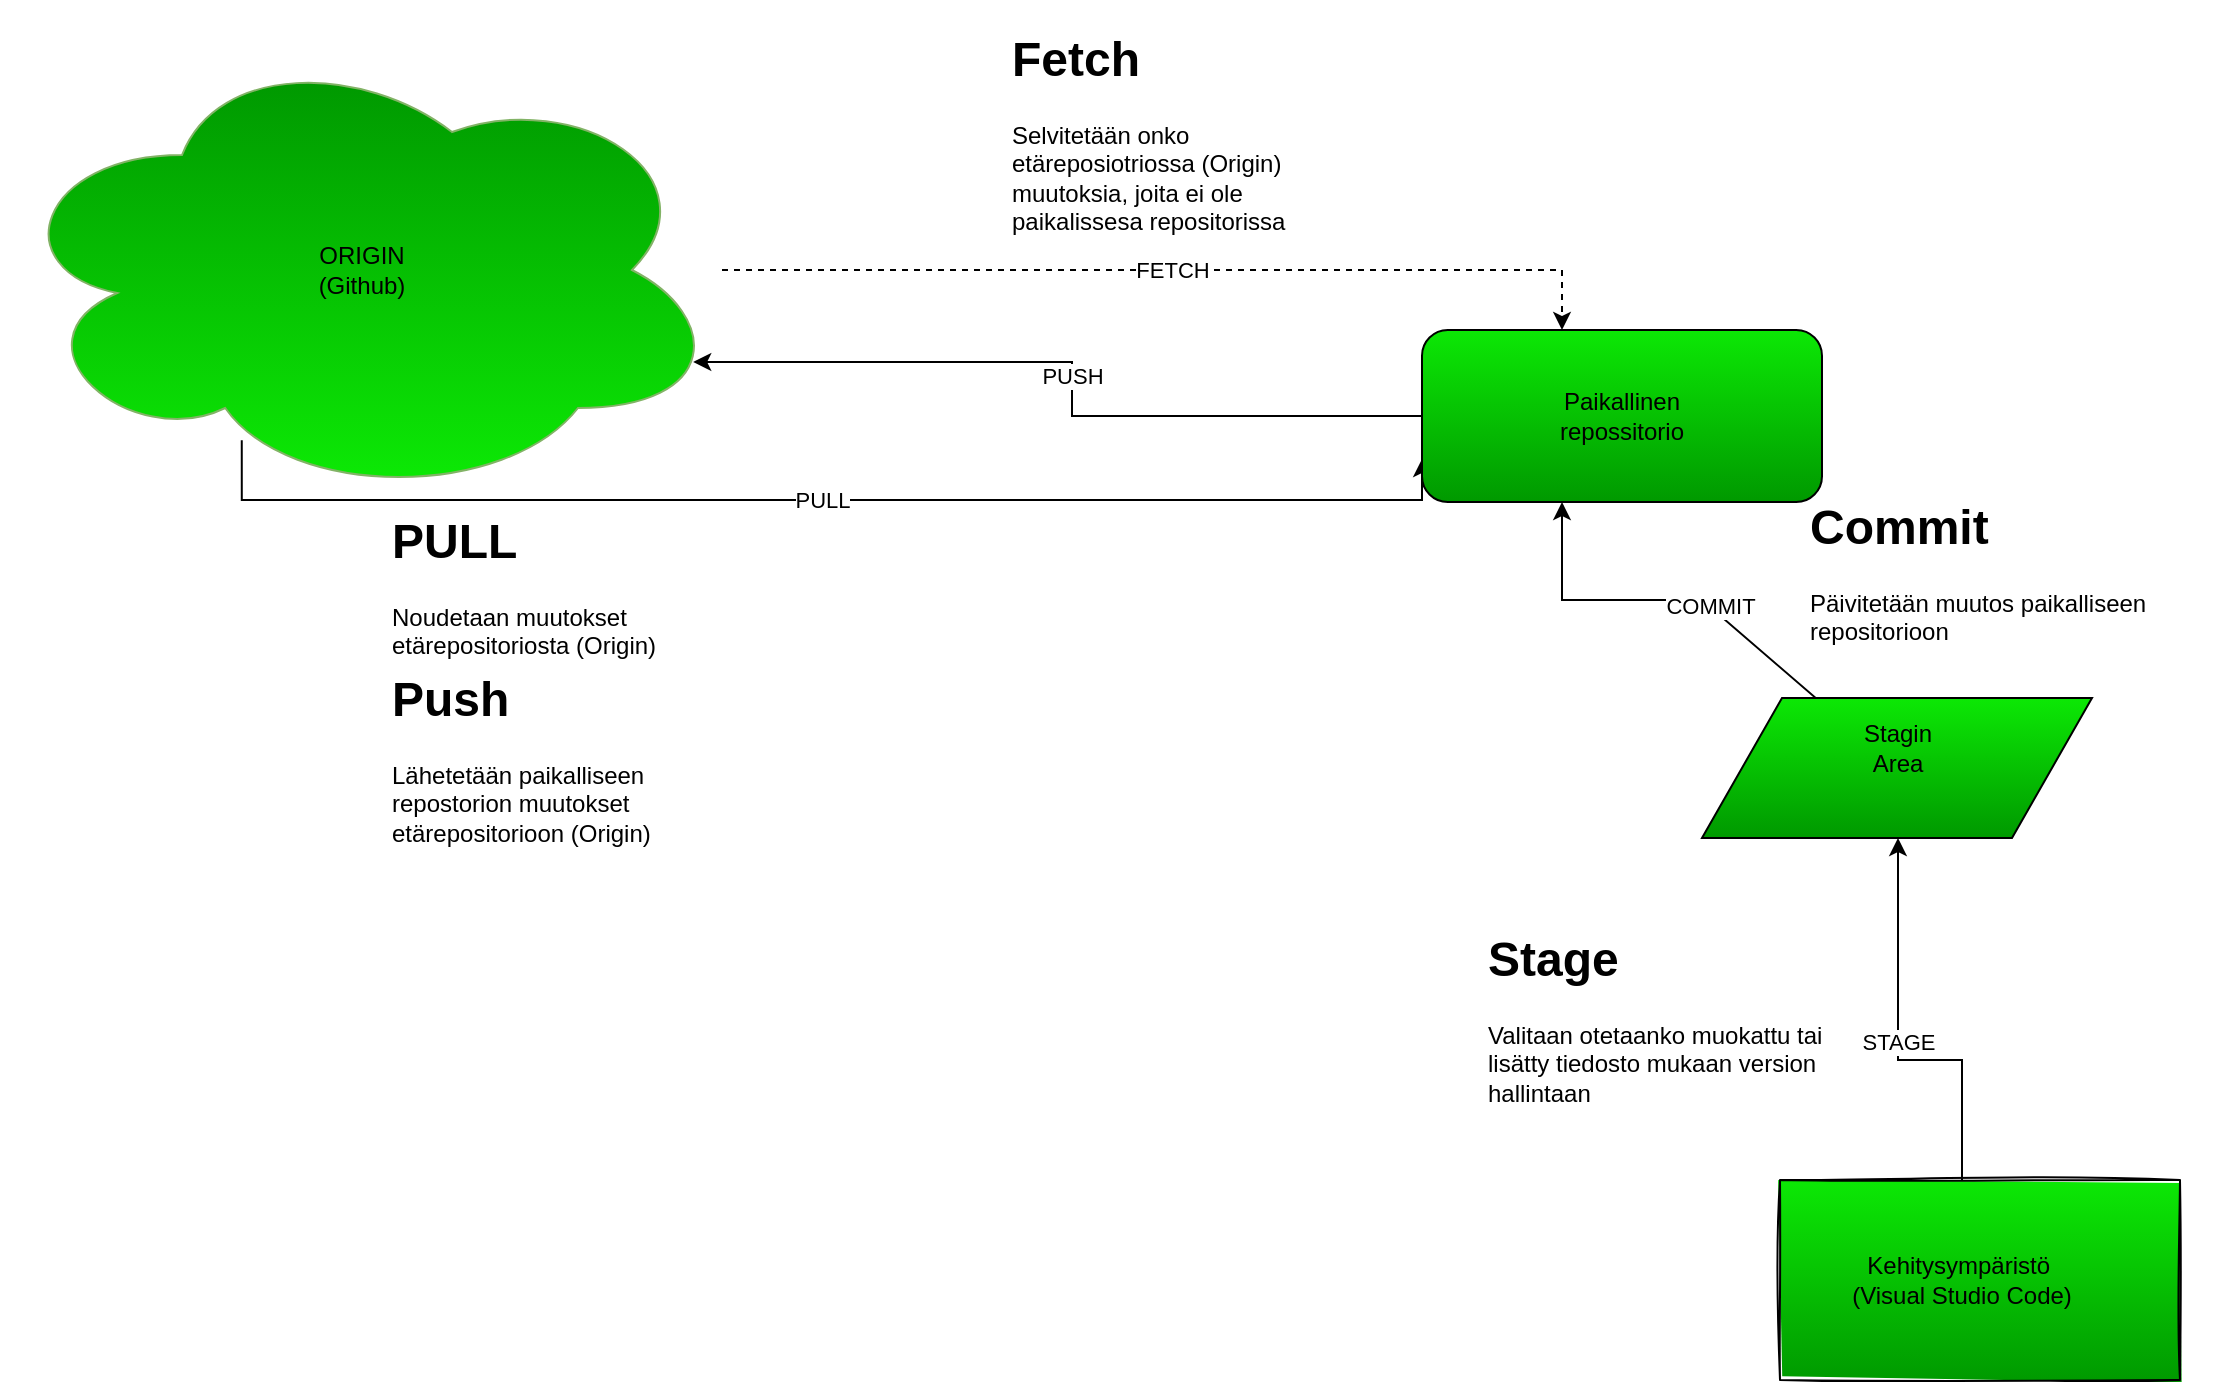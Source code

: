 <mxfile version="14.1.8" type="device"><diagram id="oK3vQoftHcHOqMFofPCK" name="Page-1"><mxGraphModel dx="1662" dy="822" grid="1" gridSize="10" guides="1" tooltips="1" connect="1" arrows="1" fold="1" page="1" pageScale="1" pageWidth="1169" pageHeight="827" math="0" shadow="0"><root><mxCell id="0"/><mxCell id="1" parent="0"/><mxCell id="rn7lbJWiYMVipjGwXoT0-35" value="FETCH" style="edgeStyle=orthogonalEdgeStyle;rounded=0;orthogonalLoop=1;jettySize=auto;html=1;dashed=1;" edge="1" parent="1" source="rn7lbJWiYMVipjGwXoT0-13" target="rn7lbJWiYMVipjGwXoT0-18"><mxGeometry relative="1" as="geometry"><mxPoint x="920" y="110" as="targetPoint"/><Array as="points"><mxPoint x="860" y="165"/></Array></mxGeometry></mxCell><mxCell id="rn7lbJWiYMVipjGwXoT0-37" value="PULL" style="edgeStyle=orthogonalEdgeStyle;rounded=0;orthogonalLoop=1;jettySize=auto;html=1;entryX=0;entryY=0.75;entryDx=0;entryDy=0;exitX=0.333;exitY=0.87;exitDx=0;exitDy=0;exitPerimeter=0;" edge="1" parent="1" source="rn7lbJWiYMVipjGwXoT0-13" target="rn7lbJWiYMVipjGwXoT0-18"><mxGeometry relative="1" as="geometry"><Array as="points"><mxPoint x="200" y="280"/><mxPoint x="790" y="280"/></Array></mxGeometry></mxCell><mxCell id="rn7lbJWiYMVipjGwXoT0-13" value="" style="ellipse;shape=cloud;whiteSpace=wrap;html=1;strokeColor=#82b366;gradientDirection=north;fillColor=#0CE805;gradientColor=#009900;sketch=0;" vertex="1" parent="1"><mxGeometry x="80" y="50" width="360" height="230" as="geometry"/></mxCell><mxCell id="rn7lbJWiYMVipjGwXoT0-16" value="ORIGIN&lt;br&gt;(Github)" style="text;html=1;align=center;verticalAlign=middle;whiteSpace=wrap;rounded=0;" vertex="1" parent="1"><mxGeometry x="190" y="135" width="140" height="60" as="geometry"/></mxCell><mxCell id="rn7lbJWiYMVipjGwXoT0-34" value="PUSH" style="edgeStyle=orthogonalEdgeStyle;rounded=0;orthogonalLoop=1;jettySize=auto;html=1;entryX=0.96;entryY=0.7;entryDx=0;entryDy=0;entryPerimeter=0;" edge="1" parent="1" source="rn7lbJWiYMVipjGwXoT0-18" target="rn7lbJWiYMVipjGwXoT0-13"><mxGeometry relative="1" as="geometry"/></mxCell><mxCell id="rn7lbJWiYMVipjGwXoT0-18" value="" style="rounded=1;whiteSpace=wrap;html=1;fillColor=#0CE805;gradientColor=#009900;sketch=0;" vertex="1" parent="1"><mxGeometry x="790" y="195" width="200" height="86" as="geometry"/></mxCell><mxCell id="rn7lbJWiYMVipjGwXoT0-19" value="Paikallinen repossitorio" style="text;html=1;strokeColor=none;fillColor=none;align=center;verticalAlign=middle;whiteSpace=wrap;rounded=0;" vertex="1" parent="1"><mxGeometry x="845" y="223" width="90" height="30" as="geometry"/></mxCell><mxCell id="rn7lbJWiYMVipjGwXoT0-21" value="" style="rounded=0;whiteSpace=wrap;html=1;fillColor=#0CE805;gradientColor=#009900;shadow=0;sketch=1;glass=0;" vertex="1" parent="1"><mxGeometry x="969" y="620" width="200" height="100" as="geometry"/></mxCell><mxCell id="rn7lbJWiYMVipjGwXoT0-31" value="STAGE" style="edgeStyle=orthogonalEdgeStyle;rounded=0;orthogonalLoop=1;jettySize=auto;html=1;" edge="1" parent="1" source="rn7lbJWiYMVipjGwXoT0-22" target="rn7lbJWiYMVipjGwXoT0-23"><mxGeometry relative="1" as="geometry"><Array as="points"><mxPoint x="1060" y="560"/><mxPoint x="1028" y="560"/></Array></mxGeometry></mxCell><mxCell id="rn7lbJWiYMVipjGwXoT0-22" value="Kehitysympäristö&amp;nbsp;&lt;br&gt;(Visual Studio Code)" style="text;html=1;strokeColor=none;fillColor=none;align=center;verticalAlign=middle;whiteSpace=wrap;rounded=0;shadow=0;glass=0;sketch=0;" vertex="1" parent="1"><mxGeometry x="935" y="620" width="250" height="100" as="geometry"/></mxCell><mxCell id="rn7lbJWiYMVipjGwXoT0-29" value="COMMIT" style="edgeStyle=orthogonalEdgeStyle;rounded=0;orthogonalLoop=1;jettySize=auto;html=1;" edge="1" parent="1" source="rn7lbJWiYMVipjGwXoT0-23" target="rn7lbJWiYMVipjGwXoT0-18"><mxGeometry relative="1" as="geometry"><Array as="points"><mxPoint x="930" y="330"/><mxPoint x="860" y="330"/></Array></mxGeometry></mxCell><mxCell id="rn7lbJWiYMVipjGwXoT0-23" value="" style="shape=parallelogram;perimeter=parallelogramPerimeter;whiteSpace=wrap;html=1;fixedSize=1;rounded=0;shadow=0;glass=0;sketch=0;fillColor=#0CE805;gradientColor=#009900;size=40;" vertex="1" parent="1"><mxGeometry x="930" y="379" width="195" height="70" as="geometry"/></mxCell><mxCell id="rn7lbJWiYMVipjGwXoT0-25" value="Stagin Area" style="text;html=1;strokeColor=none;fillColor=none;align=center;verticalAlign=middle;whiteSpace=wrap;rounded=0;shadow=0;glass=0;sketch=0;" vertex="1" parent="1"><mxGeometry x="1007.5" y="394" width="40" height="20" as="geometry"/></mxCell><mxCell id="rn7lbJWiYMVipjGwXoT0-39" value="&lt;h1&gt;Commit&lt;/h1&gt;&lt;div&gt;Päivitetään muutos paikalliseen repositorioon&lt;/div&gt;" style="text;html=1;strokeColor=none;fillColor=none;spacing=5;spacingTop=-20;whiteSpace=wrap;overflow=hidden;rounded=0;shadow=0;glass=0;sketch=0;" vertex="1" parent="1"><mxGeometry x="979" y="274" width="190" height="120" as="geometry"/></mxCell><mxCell id="rn7lbJWiYMVipjGwXoT0-40" value="&lt;h1&gt;Stage&lt;/h1&gt;&lt;div&gt;Valitaan otetaanko muokattu tai lisätty tiedosto mukaan version hallintaan&lt;/div&gt;" style="text;html=1;strokeColor=none;fillColor=none;spacing=5;spacingTop=-20;whiteSpace=wrap;overflow=hidden;rounded=0;shadow=0;glass=0;sketch=0;" vertex="1" parent="1"><mxGeometry x="817.5" y="490" width="190" height="120" as="geometry"/></mxCell><mxCell id="rn7lbJWiYMVipjGwXoT0-42" value="&lt;h1&gt;Fetch&lt;/h1&gt;&lt;div&gt;Selvitetään onko etäreposiotriossa (Origin)&lt;/div&gt;&lt;div&gt;muutoksia, joita ei ole paikalissesa repositorissa&lt;/div&gt;" style="text;html=1;strokeColor=none;fillColor=none;spacing=5;spacingTop=-20;whiteSpace=wrap;overflow=hidden;rounded=0;shadow=0;glass=0;sketch=0;" vertex="1" parent="1"><mxGeometry x="580" y="40" width="190" height="120" as="geometry"/></mxCell><mxCell id="rn7lbJWiYMVipjGwXoT0-44" value="&lt;h1&gt;Push&lt;/h1&gt;&lt;div&gt;Lähetetään paikalliseen repostorion muutokset etärepositorioon (Origin)&lt;/div&gt;" style="text;html=1;strokeColor=none;fillColor=none;spacing=5;spacingTop=-20;whiteSpace=wrap;overflow=hidden;rounded=0;shadow=0;glass=0;sketch=0;" vertex="1" parent="1"><mxGeometry x="270" y="360" width="190" height="120" as="geometry"/></mxCell><mxCell id="rn7lbJWiYMVipjGwXoT0-45" value="&lt;h1&gt;PULL&lt;/h1&gt;&lt;div&gt;Noudetaan muutokset etärepositoriosta (Origin)&lt;/div&gt;&lt;div&gt;&lt;br&gt;&lt;/div&gt;" style="text;html=1;strokeColor=none;fillColor=none;spacing=5;spacingTop=-20;whiteSpace=wrap;overflow=hidden;rounded=0;shadow=0;glass=0;sketch=0;" vertex="1" parent="1"><mxGeometry x="270" y="281" width="190" height="120" as="geometry"/></mxCell></root></mxGraphModel></diagram></mxfile>